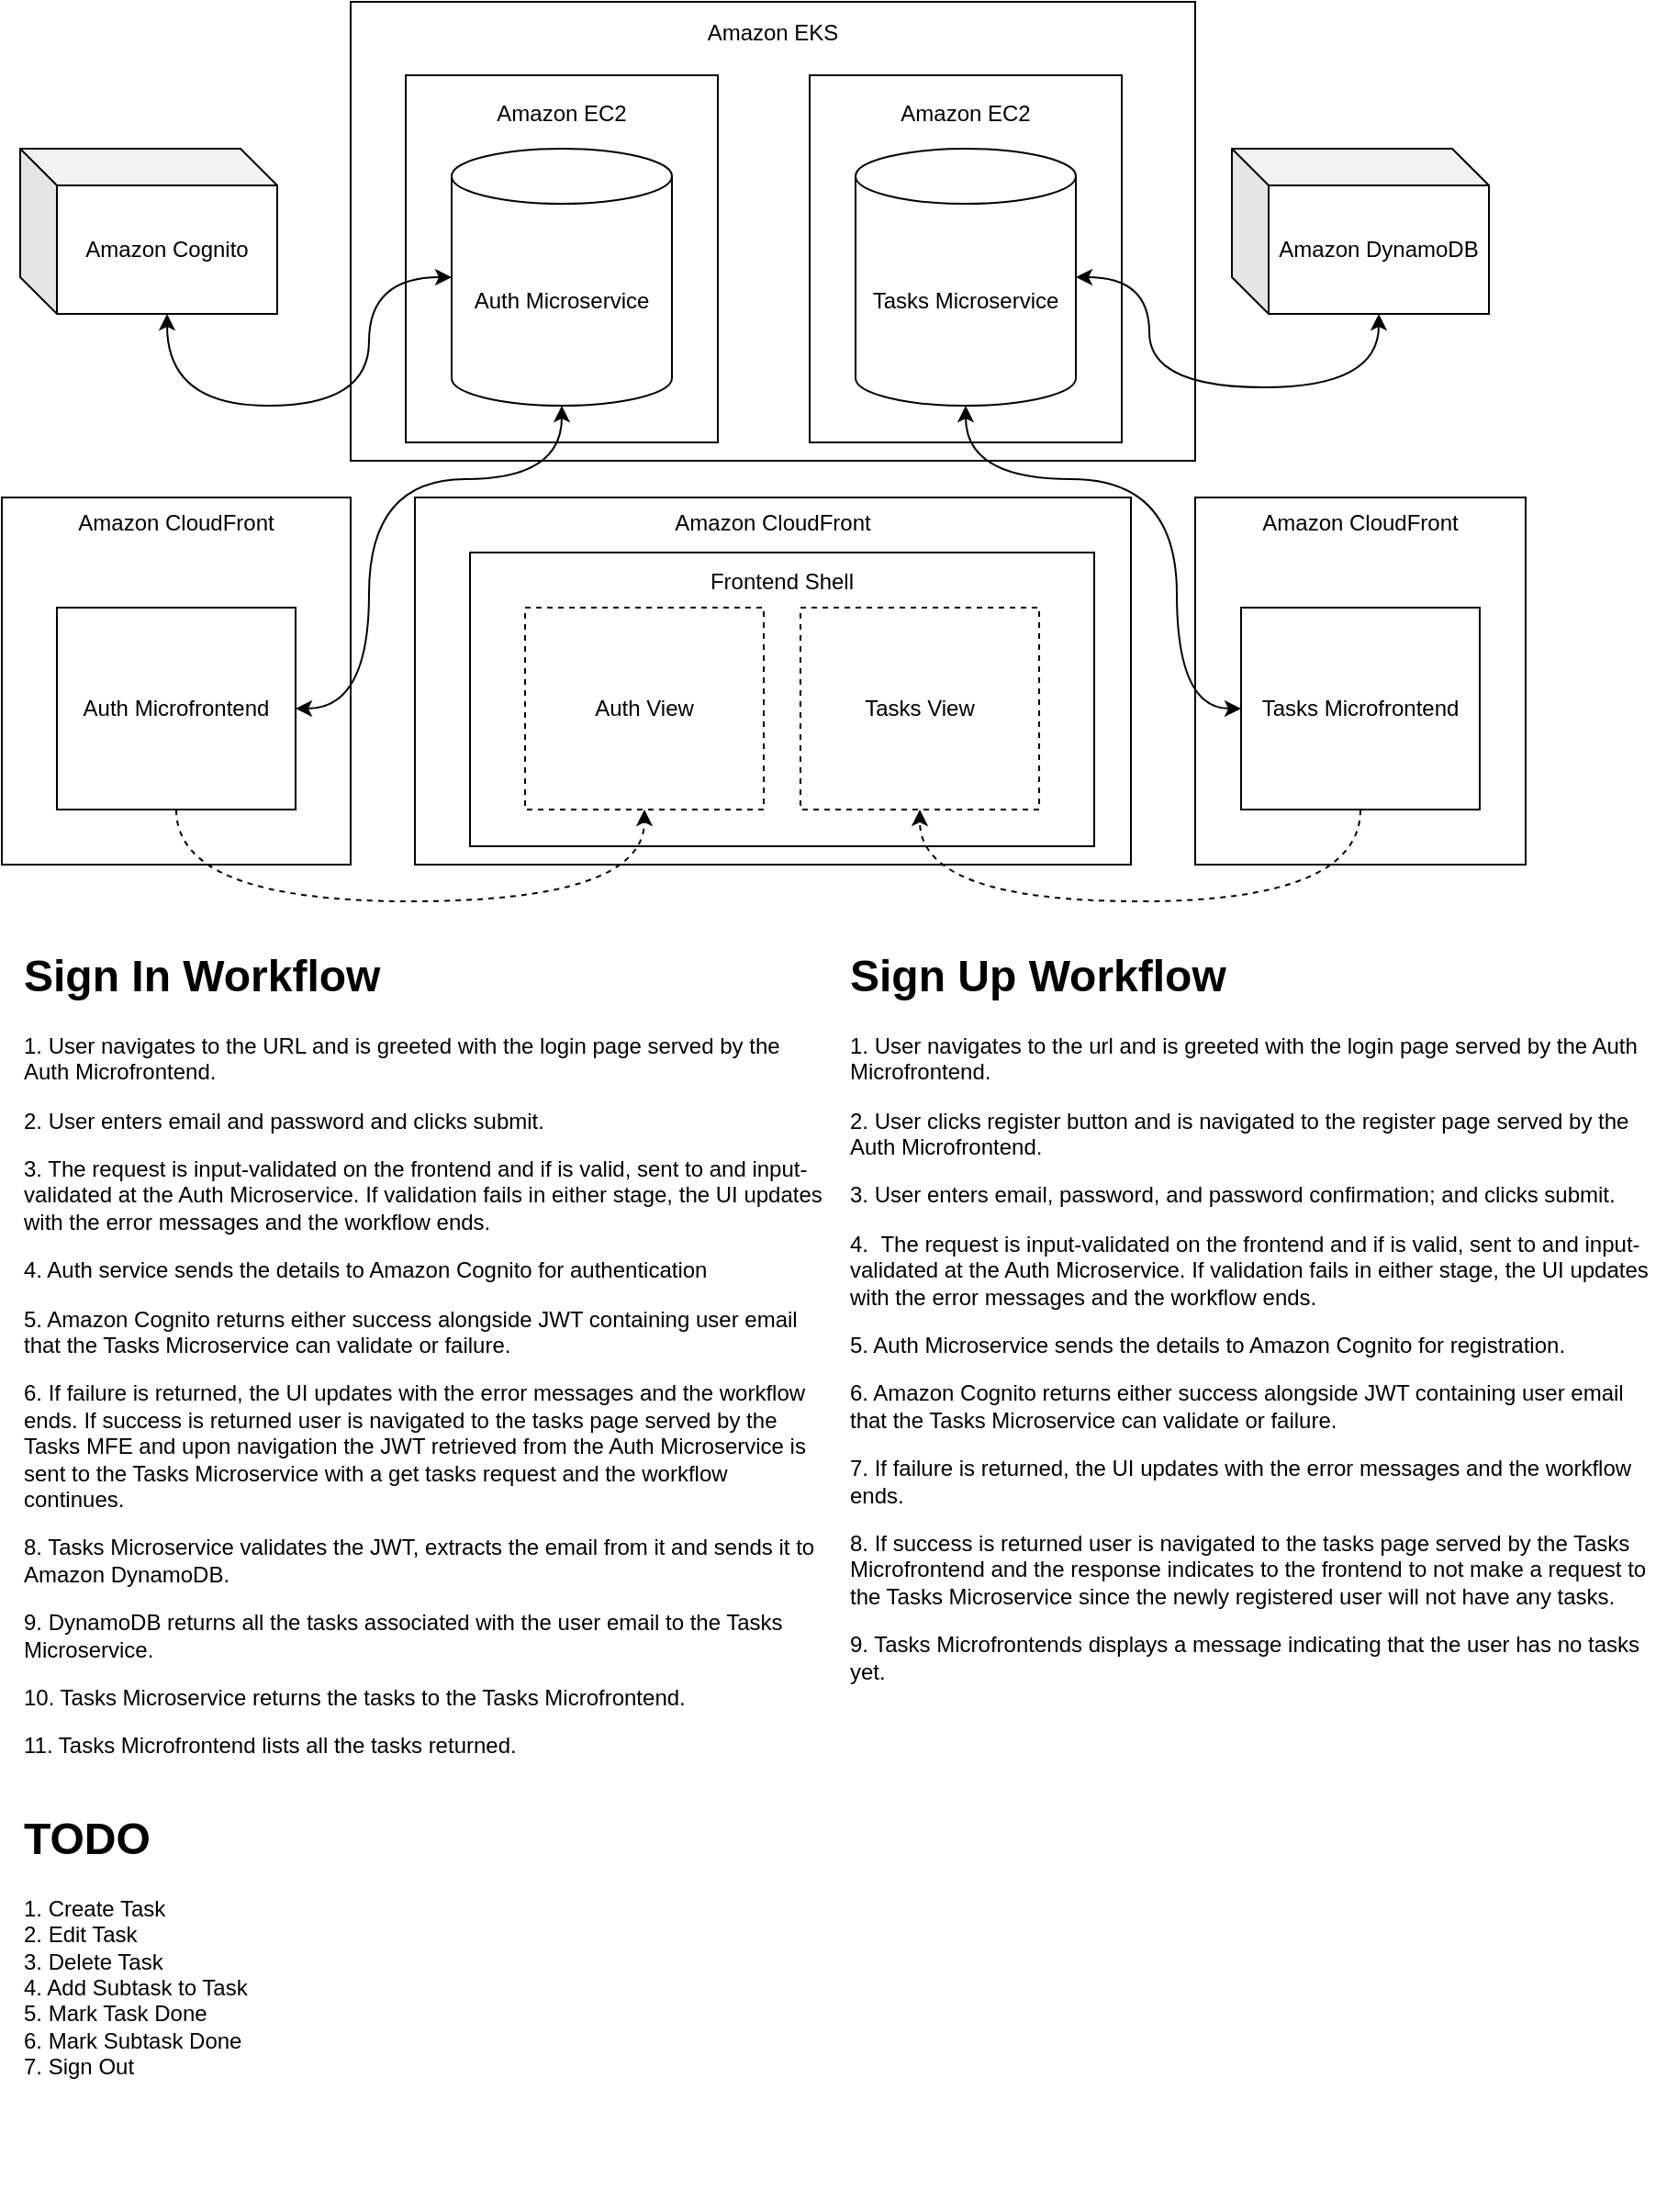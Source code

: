 <mxfile version="27.0.9">
  <diagram name="Page-1" id="5lrgypXl--dZabmraqYd">
    <mxGraphModel dx="2888" dy="2012" grid="1" gridSize="10" guides="1" tooltips="1" connect="1" arrows="1" fold="1" page="1" pageScale="1" pageWidth="827" pageHeight="1169" math="0" shadow="0">
      <root>
        <mxCell id="0" />
        <mxCell id="1" parent="0" />
        <mxCell id="fL-8VVCd73iSeGYNEX2D-4" value="Amazon CloudFront&lt;div&gt;&lt;br&gt;&lt;/div&gt;&lt;div&gt;&lt;br&gt;&lt;/div&gt;&lt;div&gt;&lt;br&gt;&lt;/div&gt;&lt;div&gt;&lt;br&gt;&lt;/div&gt;&lt;div&gt;&lt;br&gt;&lt;/div&gt;&lt;div&gt;&lt;br&gt;&lt;/div&gt;&lt;div&gt;&lt;br&gt;&lt;/div&gt;&lt;div&gt;&lt;br&gt;&lt;/div&gt;&lt;div&gt;&lt;br&gt;&lt;/div&gt;&lt;div&gt;&lt;br&gt;&lt;/div&gt;&lt;div&gt;&lt;br&gt;&lt;/div&gt;&lt;div&gt;&lt;br&gt;&lt;/div&gt;" style="rounded=0;whiteSpace=wrap;html=1;" vertex="1" parent="1">
          <mxGeometry x="-540" y="-850" width="180" height="200" as="geometry" />
        </mxCell>
        <mxCell id="fL-8VVCd73iSeGYNEX2D-2" value="Amazon CloudFront&lt;div&gt;&lt;br&gt;&lt;/div&gt;&lt;div&gt;&lt;br&gt;&lt;/div&gt;&lt;div&gt;&lt;br&gt;&lt;/div&gt;&lt;div&gt;&lt;br&gt;&lt;/div&gt;&lt;div&gt;&lt;br&gt;&lt;/div&gt;&lt;div&gt;&lt;br&gt;&lt;/div&gt;&lt;div&gt;&lt;br&gt;&lt;/div&gt;&lt;div&gt;&lt;br&gt;&lt;/div&gt;&lt;div&gt;&lt;br&gt;&lt;/div&gt;&lt;div&gt;&lt;br&gt;&lt;/div&gt;&lt;div&gt;&lt;br&gt;&lt;/div&gt;&lt;div&gt;&lt;br&gt;&lt;/div&gt;" style="rounded=0;whiteSpace=wrap;html=1;" vertex="1" parent="1">
          <mxGeometry x="-1190" y="-850" width="190" height="200" as="geometry" />
        </mxCell>
        <mxCell id="TE3JeXh7_A4Z1Bji4Hqj-10" value="Amazon EKS&lt;div&gt;&lt;br&gt;&lt;/div&gt;&lt;div&gt;&lt;br&gt;&lt;/div&gt;&lt;div&gt;&lt;br&gt;&lt;/div&gt;&lt;div&gt;&lt;br&gt;&lt;/div&gt;&lt;div&gt;&lt;br&gt;&lt;/div&gt;&lt;div&gt;&lt;br&gt;&lt;/div&gt;&lt;div&gt;&lt;br&gt;&lt;/div&gt;&lt;div&gt;&lt;br&gt;&lt;/div&gt;&lt;div&gt;&lt;br&gt;&lt;/div&gt;&lt;div&gt;&lt;br&gt;&lt;/div&gt;&lt;div&gt;&lt;br&gt;&lt;/div&gt;&lt;div&gt;&lt;br&gt;&lt;/div&gt;&lt;div&gt;&lt;br&gt;&lt;/div&gt;&lt;div&gt;&lt;br&gt;&lt;/div&gt;&lt;div&gt;&lt;br&gt;&lt;/div&gt;" style="rounded=0;whiteSpace=wrap;html=1;" parent="1" vertex="1">
          <mxGeometry x="-1000" y="-1120" width="460" height="250" as="geometry" />
        </mxCell>
        <mxCell id="TE3JeXh7_A4Z1Bji4Hqj-9" value="Amazon EC2&lt;div&gt;&lt;br&gt;&lt;/div&gt;&lt;div&gt;&lt;br&gt;&lt;/div&gt;&lt;div&gt;&lt;br&gt;&lt;/div&gt;&lt;div&gt;&lt;br&gt;&lt;/div&gt;&lt;div&gt;&lt;br&gt;&lt;/div&gt;&lt;div&gt;&lt;br&gt;&lt;/div&gt;&lt;div&gt;&lt;br&gt;&lt;/div&gt;&lt;div&gt;&lt;br&gt;&lt;/div&gt;&lt;div&gt;&lt;br&gt;&lt;/div&gt;&lt;div&gt;&lt;br&gt;&lt;/div&gt;&lt;div&gt;&lt;br&gt;&lt;/div&gt;" style="rounded=0;whiteSpace=wrap;html=1;" parent="1" vertex="1">
          <mxGeometry x="-750" y="-1080" width="170" height="200" as="geometry" />
        </mxCell>
        <mxCell id="TE3JeXh7_A4Z1Bji4Hqj-2" value="Amazon CloudFront&lt;div&gt;&lt;br&gt;&lt;/div&gt;&lt;div&gt;&lt;br&gt;&lt;/div&gt;&lt;div&gt;&lt;br&gt;&lt;/div&gt;&lt;div&gt;&lt;br&gt;&lt;/div&gt;&lt;div&gt;&lt;br&gt;&lt;/div&gt;&lt;div&gt;&lt;br&gt;&lt;/div&gt;&lt;div&gt;&lt;br&gt;&lt;/div&gt;&lt;div&gt;&lt;br&gt;&lt;/div&gt;&lt;div&gt;&lt;br&gt;&lt;/div&gt;&lt;div&gt;&lt;br&gt;&lt;/div&gt;&lt;div&gt;&lt;br&gt;&lt;/div&gt;&lt;div&gt;&lt;br&gt;&lt;/div&gt;" style="rounded=0;whiteSpace=wrap;html=1;" parent="1" vertex="1">
          <mxGeometry x="-965" y="-850" width="390" height="200" as="geometry" />
        </mxCell>
        <mxCell id="TE3JeXh7_A4Z1Bji4Hqj-1" value="Amazon EC2&lt;div&gt;&lt;br&gt;&lt;/div&gt;&lt;div&gt;&lt;br&gt;&lt;/div&gt;&lt;div&gt;&lt;br&gt;&lt;/div&gt;&lt;div&gt;&lt;br&gt;&lt;/div&gt;&lt;div&gt;&lt;br&gt;&lt;/div&gt;&lt;div&gt;&lt;br&gt;&lt;/div&gt;&lt;div&gt;&lt;br&gt;&lt;/div&gt;&lt;div&gt;&lt;br&gt;&lt;/div&gt;&lt;div&gt;&lt;br&gt;&lt;/div&gt;&lt;div&gt;&lt;br&gt;&lt;/div&gt;&lt;div&gt;&lt;br&gt;&lt;/div&gt;" style="rounded=0;whiteSpace=wrap;html=1;" parent="1" vertex="1">
          <mxGeometry x="-970" y="-1080" width="170" height="200" as="geometry" />
        </mxCell>
        <mxCell id="7RjIYqkzmJ3zHGpzatDi-1" value="Auth Microservice" style="shape=cylinder3;whiteSpace=wrap;html=1;boundedLbl=1;backgroundOutline=1;size=15;" parent="1" vertex="1">
          <mxGeometry x="-945" y="-1040" width="120" height="140" as="geometry" />
        </mxCell>
        <mxCell id="7RjIYqkzmJ3zHGpzatDi-4" value="Tasks Microservice" style="shape=cylinder3;whiteSpace=wrap;html=1;boundedLbl=1;backgroundOutline=1;size=15;" parent="1" vertex="1">
          <mxGeometry x="-725" y="-1040" width="120" height="140" as="geometry" />
        </mxCell>
        <mxCell id="7RjIYqkzmJ3zHGpzatDi-5" value="Frontend Shell&lt;div&gt;&lt;br&gt;&lt;/div&gt;&lt;div&gt;&lt;br&gt;&lt;/div&gt;&lt;div&gt;&lt;br&gt;&lt;/div&gt;&lt;div&gt;&lt;br&gt;&lt;/div&gt;&lt;div&gt;&lt;br&gt;&lt;/div&gt;&lt;div&gt;&lt;br&gt;&lt;/div&gt;&lt;div&gt;&lt;br&gt;&lt;/div&gt;&lt;div&gt;&lt;br&gt;&lt;/div&gt;&lt;div&gt;&lt;br&gt;&lt;/div&gt;" style="rounded=0;whiteSpace=wrap;html=1;" parent="1" vertex="1">
          <mxGeometry x="-935" y="-820" width="340" height="160" as="geometry" />
        </mxCell>
        <mxCell id="7RjIYqkzmJ3zHGpzatDi-6" value="Auth View" style="rounded=0;whiteSpace=wrap;html=1;dashed=1;" parent="1" vertex="1">
          <mxGeometry x="-905" y="-790" width="130" height="110" as="geometry" />
        </mxCell>
        <mxCell id="7RjIYqkzmJ3zHGpzatDi-8" value="Tasks View" style="rounded=0;whiteSpace=wrap;html=1;dashed=1;" parent="1" vertex="1">
          <mxGeometry x="-755" y="-790" width="130" height="110" as="geometry" />
        </mxCell>
        <mxCell id="7RjIYqkzmJ3zHGpzatDi-10" style="edgeStyle=orthogonalEdgeStyle;rounded=0;orthogonalLoop=1;jettySize=auto;html=1;entryX=0.5;entryY=1;entryDx=0;entryDy=0;entryPerimeter=0;curved=1;startArrow=classic;startFill=1;exitX=1;exitY=0.5;exitDx=0;exitDy=0;" parent="1" source="fL-8VVCd73iSeGYNEX2D-1" target="7RjIYqkzmJ3zHGpzatDi-1" edge="1">
          <mxGeometry relative="1" as="geometry">
            <Array as="points">
              <mxPoint x="-990" y="-735" />
              <mxPoint x="-990" y="-860" />
              <mxPoint x="-885" y="-860" />
            </Array>
          </mxGeometry>
        </mxCell>
        <mxCell id="7RjIYqkzmJ3zHGpzatDi-11" style="edgeStyle=orthogonalEdgeStyle;rounded=0;orthogonalLoop=1;jettySize=auto;html=1;exitX=0;exitY=0.5;exitDx=0;exitDy=0;entryX=0.5;entryY=1;entryDx=0;entryDy=0;entryPerimeter=0;startArrow=classic;startFill=1;curved=1;" parent="1" source="fL-8VVCd73iSeGYNEX2D-3" target="7RjIYqkzmJ3zHGpzatDi-4" edge="1">
          <mxGeometry relative="1" as="geometry">
            <Array as="points">
              <mxPoint x="-550" y="-735" />
              <mxPoint x="-550" y="-860" />
              <mxPoint x="-665" y="-860" />
            </Array>
          </mxGeometry>
        </mxCell>
        <mxCell id="7RjIYqkzmJ3zHGpzatDi-12" value="Amazon Cognito" style="shape=cube;whiteSpace=wrap;html=1;boundedLbl=1;backgroundOutline=1;darkOpacity=0.05;darkOpacity2=0.1;" parent="1" vertex="1">
          <mxGeometry x="-1180" y="-1040" width="140" height="90" as="geometry" />
        </mxCell>
        <mxCell id="7RjIYqkzmJ3zHGpzatDi-14" value="Amazon DynamoDB" style="shape=cube;whiteSpace=wrap;html=1;boundedLbl=1;backgroundOutline=1;darkOpacity=0.05;darkOpacity2=0.1;" parent="1" vertex="1">
          <mxGeometry x="-520" y="-1040" width="140" height="90" as="geometry" />
        </mxCell>
        <mxCell id="7RjIYqkzmJ3zHGpzatDi-17" value="&lt;h1 style=&quot;margin-top: 0px;&quot;&gt;Sign In Workflow&lt;/h1&gt;&lt;p&gt;1. User navigates to the URL and is greeted with the login page served by the Auth Microfrontend.&lt;/p&gt;&lt;p&gt;2. User enters email and password and clicks submit.&lt;/p&gt;&lt;p&gt;3. The request is input-validated on the frontend and if is valid, sent to and input-validated at the Auth Microservice. If validation fails in either stage, the UI updates with the error messages and the workflow ends.&lt;/p&gt;&lt;p&gt;4. Auth service sends the details to Amazon Cognito for authentication&lt;/p&gt;&lt;p&gt;5. Amazon Cognito returns either success alongside JWT containing user email that the Tasks Microservice can validate or failure.&lt;/p&gt;&lt;p&gt;6. If failure is returned, the UI updates with the error messages and the workflow ends.&lt;span style=&quot;background-color: transparent; color: light-dark(rgb(0, 0, 0), rgb(255, 255, 255));&quot;&gt;&amp;nbsp;&lt;/span&gt;&lt;span style=&quot;background-color: transparent; color: light-dark(rgb(0, 0, 0), rgb(255, 255, 255));&quot;&gt;If success is returned user is navigated to the tasks page served by the Tasks MFE and upon navigation the JWT retrieved from the Auth Microservice is sent to the Tasks Microservice with a get tasks request and the workflow continues.&lt;/span&gt;&lt;/p&gt;&lt;p&gt;8. Tasks Microservice validates the JWT, extracts the email from it and sends it to Amazon DynamoDB.&lt;/p&gt;&lt;p&gt;9. DynamoDB returns all the tasks associated with the user email to the Tasks Microservice.&lt;/p&gt;&lt;p&gt;10. Tasks Microservice returns the tasks to the Tasks Microfrontend.&lt;/p&gt;&lt;p&gt;11. Tasks Microfrontend lists all the tasks returned.&lt;/p&gt;&lt;p&gt;&lt;br&gt;&lt;/p&gt;&lt;p&gt;&lt;br&gt;&lt;/p&gt;&lt;p&gt;&lt;br&gt;&lt;/p&gt;" style="text;html=1;whiteSpace=wrap;overflow=hidden;rounded=0;" parent="1" vertex="1">
          <mxGeometry x="-1180" y="-610" width="440" height="470" as="geometry" />
        </mxCell>
        <mxCell id="7RjIYqkzmJ3zHGpzatDi-18" value="&lt;h1 style=&quot;margin-top: 0px;&quot;&gt;Sign Up Workflow&lt;/h1&gt;&lt;p&gt;1. User navigates to the url and is greeted with the login page served by the Auth Microfrontend.&lt;/p&gt;&lt;p&gt;2. User clicks register button and is navigated to the register page served by the Auth Microfrontend.&lt;/p&gt;&lt;p&gt;3. User enters email, password, and password confirmation; and clicks submit.&lt;/p&gt;&lt;p&gt;4.&amp;nbsp;&lt;span style=&quot;background-color: transparent; color: light-dark(rgb(0, 0, 0), rgb(255, 255, 255));&quot;&gt;&amp;nbsp;&lt;/span&gt;&lt;span style=&quot;background-color: transparent; color: light-dark(rgb(0, 0, 0), rgb(255, 255, 255));&quot;&gt;The request is input-validated on the frontend and if is valid, sent to and input-validated at the Auth Microservice. If validation fails in either stage, the UI updates with the error messages and the workflow ends.&lt;/span&gt;&lt;/p&gt;&lt;p&gt;5. Auth Microservice sends the details to Amazon Cognito for registration.&lt;/p&gt;&lt;p&gt;6. Amazon Cognito returns either success alongside JWT containing user email that the Tasks Microservice can validate or failure.&lt;/p&gt;&lt;p&gt;7. If failure is returned, the UI updates with the error messages and the workflow ends.&lt;/p&gt;&lt;p&gt;8. If success is returned user is navigated to the tasks page served by the Tasks Microfrontend and the response indicates to the frontend to not make a request to the Tasks Microservice since the newly registered user will not have any tasks.&lt;/p&gt;&lt;p&gt;9. Tasks Microfrontends displays a message indicating that the user has no tasks yet.&lt;/p&gt;&lt;p&gt;&lt;br&gt;&lt;/p&gt;&lt;p&gt;&lt;br&gt;&lt;/p&gt;&lt;p&gt;&lt;br&gt;&lt;/p&gt;" style="text;html=1;whiteSpace=wrap;overflow=hidden;rounded=0;" parent="1" vertex="1">
          <mxGeometry x="-730" y="-610" width="440" height="490" as="geometry" />
        </mxCell>
        <mxCell id="7RjIYqkzmJ3zHGpzatDi-19" value="&lt;h1 style=&quot;margin-top: 0px;&quot;&gt;TODO&lt;/h1&gt;&lt;div&gt;1. Create Task&lt;/div&gt;&lt;div&gt;2. Edit Task&lt;/div&gt;&lt;div&gt;3. Delete Task&lt;/div&gt;&lt;div&gt;4. Add Subtask to Task&lt;/div&gt;&lt;div&gt;5. Mark Task Done&lt;/div&gt;&lt;div&gt;6. Mark Subtask Done&lt;/div&gt;&lt;div&gt;7. Sign Out&lt;/div&gt;" style="text;html=1;whiteSpace=wrap;overflow=hidden;rounded=0;" parent="1" vertex="1">
          <mxGeometry x="-1180" y="-140" width="170" height="220" as="geometry" />
        </mxCell>
        <mxCell id="TE3JeXh7_A4Z1Bji4Hqj-6" style="edgeStyle=orthogonalEdgeStyle;rounded=0;orthogonalLoop=1;jettySize=auto;html=1;entryX=0;entryY=0;entryDx=80;entryDy=90;entryPerimeter=0;curved=1;startArrow=classic;startFill=1;" parent="1" source="7RjIYqkzmJ3zHGpzatDi-4" target="7RjIYqkzmJ3zHGpzatDi-14" edge="1">
          <mxGeometry relative="1" as="geometry">
            <Array as="points">
              <mxPoint x="-565" y="-970" />
              <mxPoint x="-565" y="-910" />
              <mxPoint x="-440" y="-910" />
            </Array>
          </mxGeometry>
        </mxCell>
        <mxCell id="TE3JeXh7_A4Z1Bji4Hqj-8" style="edgeStyle=orthogonalEdgeStyle;rounded=0;orthogonalLoop=1;jettySize=auto;html=1;entryX=0;entryY=0.5;entryDx=0;entryDy=0;entryPerimeter=0;exitX=0;exitY=0;exitDx=80;exitDy=90;exitPerimeter=0;curved=1;startArrow=classic;startFill=1;" parent="1" source="7RjIYqkzmJ3zHGpzatDi-12" target="7RjIYqkzmJ3zHGpzatDi-1" edge="1">
          <mxGeometry relative="1" as="geometry">
            <Array as="points">
              <mxPoint x="-1100" y="-900" />
              <mxPoint x="-990" y="-900" />
              <mxPoint x="-990" y="-970" />
            </Array>
          </mxGeometry>
        </mxCell>
        <mxCell id="fL-8VVCd73iSeGYNEX2D-5" style="edgeStyle=orthogonalEdgeStyle;rounded=0;orthogonalLoop=1;jettySize=auto;html=1;exitX=0.5;exitY=1;exitDx=0;exitDy=0;entryX=0.5;entryY=1;entryDx=0;entryDy=0;curved=1;dashed=1;" edge="1" parent="1" source="fL-8VVCd73iSeGYNEX2D-1" target="7RjIYqkzmJ3zHGpzatDi-6">
          <mxGeometry relative="1" as="geometry">
            <Array as="points">
              <mxPoint x="-1095" y="-630" />
              <mxPoint x="-840" y="-630" />
            </Array>
          </mxGeometry>
        </mxCell>
        <mxCell id="fL-8VVCd73iSeGYNEX2D-1" value="Auth Microfrontend" style="rounded=0;whiteSpace=wrap;html=1;" vertex="1" parent="1">
          <mxGeometry x="-1160" y="-790" width="130" height="110" as="geometry" />
        </mxCell>
        <mxCell id="fL-8VVCd73iSeGYNEX2D-6" style="edgeStyle=orthogonalEdgeStyle;rounded=0;orthogonalLoop=1;jettySize=auto;html=1;exitX=0.5;exitY=1;exitDx=0;exitDy=0;entryX=0.5;entryY=1;entryDx=0;entryDy=0;curved=1;dashed=1;" edge="1" parent="1" source="fL-8VVCd73iSeGYNEX2D-3" target="7RjIYqkzmJ3zHGpzatDi-8">
          <mxGeometry relative="1" as="geometry">
            <Array as="points">
              <mxPoint x="-450" y="-630" />
              <mxPoint x="-690" y="-630" />
            </Array>
          </mxGeometry>
        </mxCell>
        <mxCell id="fL-8VVCd73iSeGYNEX2D-3" value="Tasks Microfrontend" style="rounded=0;whiteSpace=wrap;html=1;" vertex="1" parent="1">
          <mxGeometry x="-515" y="-790" width="130" height="110" as="geometry" />
        </mxCell>
      </root>
    </mxGraphModel>
  </diagram>
</mxfile>
